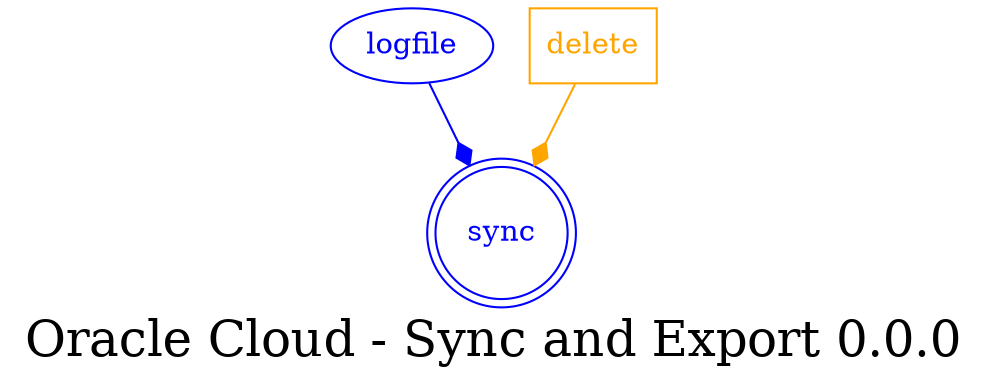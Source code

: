 digraph LexiconGraph {
graph[label="Oracle Cloud - Sync and Export 0.0.0", fontsize=24]
splines=true
"sync" [color=blue, fontcolor=blue, shape=doublecircle]
"logfile" -> "sync" [color=blue, fontcolor=blue, arrowhead=diamond, arrowtail=none]
"logfile" [color=blue, fontcolor=blue, shape=ellipse]
"delete" [color=orange, fontcolor=orange, shape=box]
"delete" -> "sync" [color=orange, fontcolor=orange, arrowhead=diamond, arrowtail=none]
}
